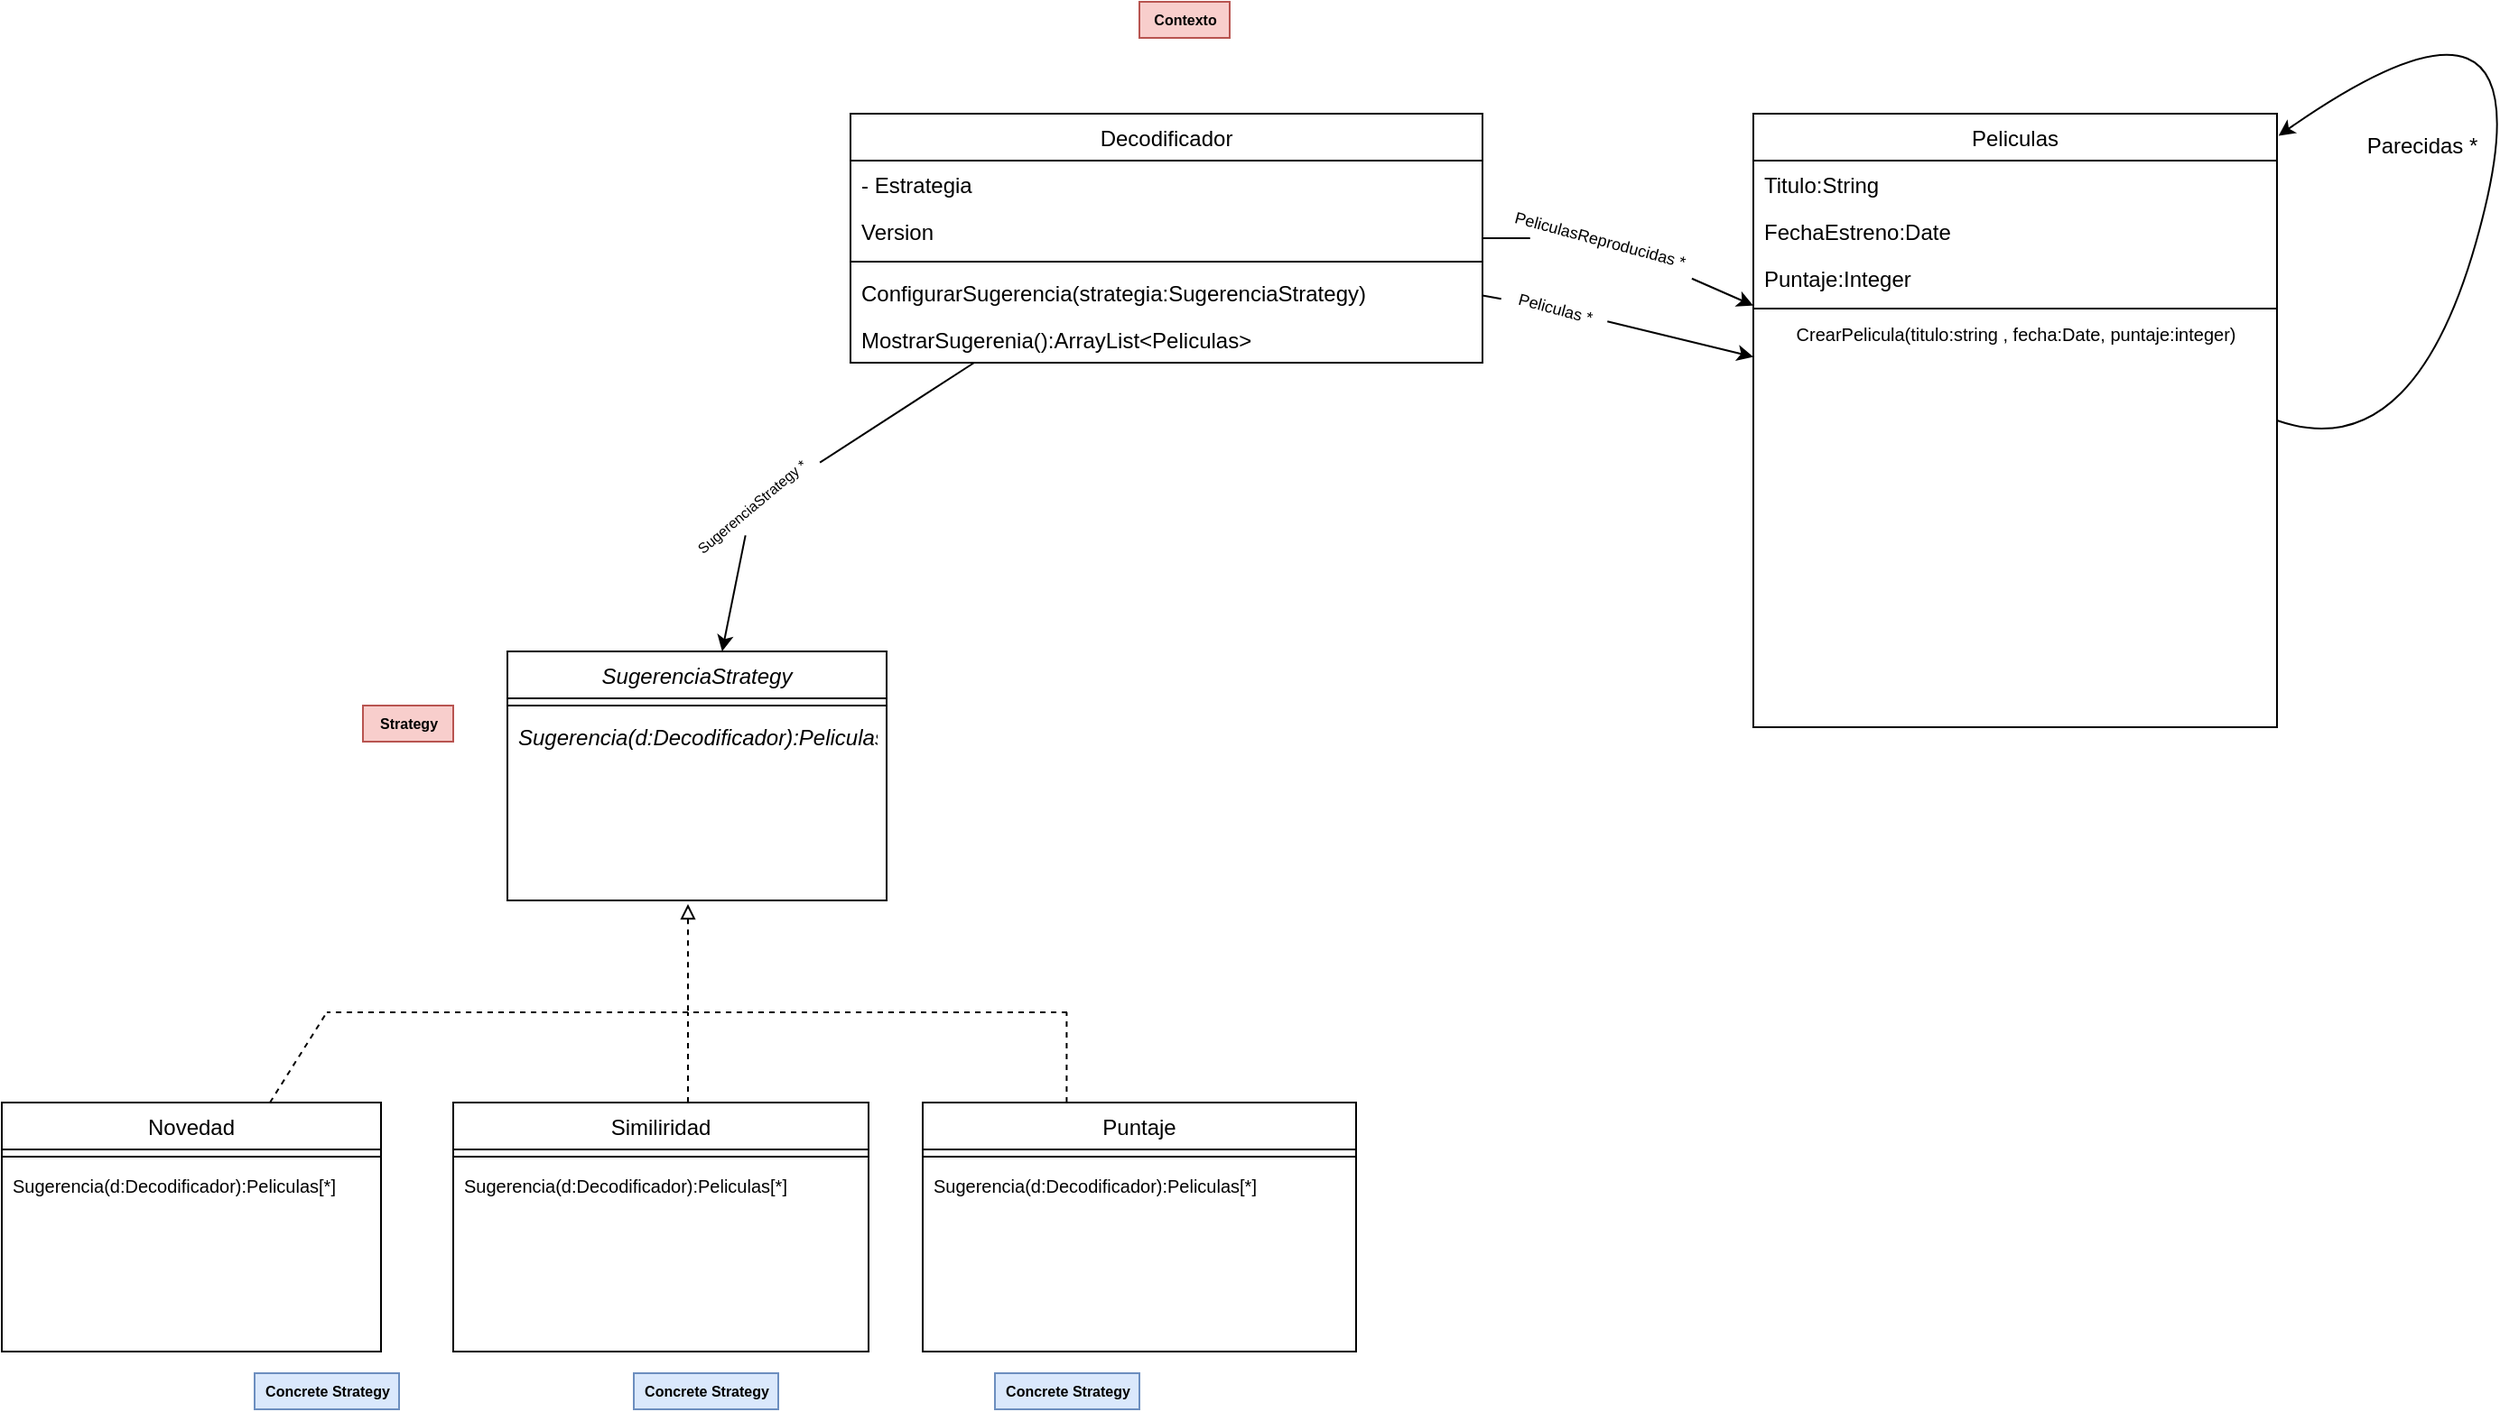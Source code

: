 <mxfile version="19.0.3" type="github">
  <diagram id="C5RBs43oDa-KdzZeNtuy" name="Page-1">
    <mxGraphModel dx="2005" dy="1816" grid="1" gridSize="10" guides="1" tooltips="1" connect="1" arrows="1" fold="1" page="1" pageScale="1" pageWidth="827" pageHeight="1169" math="0" shadow="0">
      <root>
        <mxCell id="WIyWlLk6GJQsqaUBKTNV-0" />
        <mxCell id="WIyWlLk6GJQsqaUBKTNV-1" parent="WIyWlLk6GJQsqaUBKTNV-0" />
        <mxCell id="zkfFHV4jXpPFQw0GAbJ--0" value="Decodificador" style="swimlane;fontStyle=0;align=center;verticalAlign=top;childLayout=stackLayout;horizontal=1;startSize=26;horizontalStack=0;resizeParent=1;resizeLast=0;collapsible=1;marginBottom=0;rounded=0;shadow=0;strokeWidth=1;" parent="WIyWlLk6GJQsqaUBKTNV-1" vertex="1">
          <mxGeometry x="110" y="2" width="350" height="138" as="geometry">
            <mxRectangle x="230" y="140" width="160" height="26" as="alternateBounds" />
          </mxGeometry>
        </mxCell>
        <mxCell id="zkfFHV4jXpPFQw0GAbJ--1" value="- Estrategia" style="text;align=left;verticalAlign=top;spacingLeft=4;spacingRight=4;overflow=hidden;rotatable=0;points=[[0,0.5],[1,0.5]];portConstraint=eastwest;" parent="zkfFHV4jXpPFQw0GAbJ--0" vertex="1">
          <mxGeometry y="26" width="350" height="26" as="geometry" />
        </mxCell>
        <mxCell id="_CNnJkSrtxPyMAdEsJPv-67" value="Version" style="text;align=left;verticalAlign=top;spacingLeft=4;spacingRight=4;overflow=hidden;rotatable=0;points=[[0,0.5],[1,0.5]];portConstraint=eastwest;" vertex="1" parent="zkfFHV4jXpPFQw0GAbJ--0">
          <mxGeometry y="52" width="350" height="26" as="geometry" />
        </mxCell>
        <mxCell id="zkfFHV4jXpPFQw0GAbJ--4" value="" style="line;html=1;strokeWidth=1;align=left;verticalAlign=middle;spacingTop=-1;spacingLeft=3;spacingRight=3;rotatable=0;labelPosition=right;points=[];portConstraint=eastwest;" parent="zkfFHV4jXpPFQw0GAbJ--0" vertex="1">
          <mxGeometry y="78" width="350" height="8" as="geometry" />
        </mxCell>
        <mxCell id="zkfFHV4jXpPFQw0GAbJ--5" value="ConfigurarSugerencia(strategia:SugerenciaStrategy)" style="text;align=left;verticalAlign=top;spacingLeft=4;spacingRight=4;overflow=hidden;rotatable=0;points=[[0,0.5],[1,0.5]];portConstraint=eastwest;" parent="zkfFHV4jXpPFQw0GAbJ--0" vertex="1">
          <mxGeometry y="86" width="350" height="26" as="geometry" />
        </mxCell>
        <mxCell id="_CNnJkSrtxPyMAdEsJPv-66" value="MostrarSugerenia():ArrayList&lt;Peliculas&gt;" style="text;align=left;verticalAlign=top;spacingLeft=4;spacingRight=4;overflow=hidden;rotatable=0;points=[[0,0.5],[1,0.5]];portConstraint=eastwest;" vertex="1" parent="zkfFHV4jXpPFQw0GAbJ--0">
          <mxGeometry y="112" width="350" height="26" as="geometry" />
        </mxCell>
        <mxCell id="_CNnJkSrtxPyMAdEsJPv-0" value="Peliculas" style="swimlane;fontStyle=0;align=center;verticalAlign=top;childLayout=stackLayout;horizontal=1;startSize=26;horizontalStack=0;resizeParent=1;resizeLast=0;collapsible=1;marginBottom=0;rounded=0;shadow=0;strokeWidth=1;" vertex="1" parent="WIyWlLk6GJQsqaUBKTNV-1">
          <mxGeometry x="610" y="2" width="290" height="340" as="geometry">
            <mxRectangle x="230" y="140" width="160" height="26" as="alternateBounds" />
          </mxGeometry>
        </mxCell>
        <mxCell id="_CNnJkSrtxPyMAdEsJPv-1" value="Titulo:String" style="text;align=left;verticalAlign=top;spacingLeft=4;spacingRight=4;overflow=hidden;rotatable=0;points=[[0,0.5],[1,0.5]];portConstraint=eastwest;" vertex="1" parent="_CNnJkSrtxPyMAdEsJPv-0">
          <mxGeometry y="26" width="290" height="26" as="geometry" />
        </mxCell>
        <mxCell id="_CNnJkSrtxPyMAdEsJPv-60" value="FechaEstreno:Date" style="text;align=left;verticalAlign=top;spacingLeft=4;spacingRight=4;overflow=hidden;rotatable=0;points=[[0,0.5],[1,0.5]];portConstraint=eastwest;" vertex="1" parent="_CNnJkSrtxPyMAdEsJPv-0">
          <mxGeometry y="52" width="290" height="26" as="geometry" />
        </mxCell>
        <mxCell id="_CNnJkSrtxPyMAdEsJPv-61" value="Puntaje:Integer" style="text;align=left;verticalAlign=top;spacingLeft=4;spacingRight=4;overflow=hidden;rotatable=0;points=[[0,0.5],[1,0.5]];portConstraint=eastwest;" vertex="1" parent="_CNnJkSrtxPyMAdEsJPv-0">
          <mxGeometry y="78" width="290" height="26" as="geometry" />
        </mxCell>
        <mxCell id="_CNnJkSrtxPyMAdEsJPv-4" value="" style="line;html=1;strokeWidth=1;align=left;verticalAlign=middle;spacingTop=-1;spacingLeft=3;spacingRight=3;rotatable=0;labelPosition=right;points=[];portConstraint=eastwest;" vertex="1" parent="_CNnJkSrtxPyMAdEsJPv-0">
          <mxGeometry y="104" width="290" height="8" as="geometry" />
        </mxCell>
        <mxCell id="_CNnJkSrtxPyMAdEsJPv-73" value="CrearPelicula(titulo:string , fecha:Date, puntaje:integer)" style="text;html=1;align=center;verticalAlign=middle;resizable=0;points=[];autosize=1;strokeColor=none;fillColor=none;fontSize=10;" vertex="1" parent="_CNnJkSrtxPyMAdEsJPv-0">
          <mxGeometry y="112" width="290" height="20" as="geometry" />
        </mxCell>
        <mxCell id="_CNnJkSrtxPyMAdEsJPv-6" value="SugerenciaStrategy" style="swimlane;fontStyle=2;align=center;verticalAlign=top;childLayout=stackLayout;horizontal=1;startSize=26;horizontalStack=0;resizeParent=1;resizeLast=0;collapsible=1;marginBottom=0;rounded=0;shadow=0;strokeWidth=1;" vertex="1" parent="WIyWlLk6GJQsqaUBKTNV-1">
          <mxGeometry x="-80" y="300" width="210" height="138" as="geometry">
            <mxRectangle x="230" y="140" width="160" height="26" as="alternateBounds" />
          </mxGeometry>
        </mxCell>
        <mxCell id="_CNnJkSrtxPyMAdEsJPv-10" value="" style="line;html=1;strokeWidth=1;align=left;verticalAlign=middle;spacingTop=-1;spacingLeft=3;spacingRight=3;rotatable=0;labelPosition=right;points=[];portConstraint=eastwest;" vertex="1" parent="_CNnJkSrtxPyMAdEsJPv-6">
          <mxGeometry y="26" width="210" height="8" as="geometry" />
        </mxCell>
        <mxCell id="_CNnJkSrtxPyMAdEsJPv-11" value="Sugerencia(d:Decodificador):Peliculas[*]" style="text;align=left;verticalAlign=top;spacingLeft=4;spacingRight=4;overflow=hidden;rotatable=0;points=[[0,0.5],[1,0.5]];portConstraint=eastwest;fontStyle=2" vertex="1" parent="_CNnJkSrtxPyMAdEsJPv-6">
          <mxGeometry y="34" width="210" height="26" as="geometry" />
        </mxCell>
        <mxCell id="_CNnJkSrtxPyMAdEsJPv-12" value="Novedad" style="swimlane;fontStyle=0;align=center;verticalAlign=middle;childLayout=stackLayout;horizontal=1;startSize=26;horizontalStack=0;resizeParent=1;resizeLast=0;collapsible=1;marginBottom=0;rounded=0;shadow=0;strokeWidth=1;" vertex="1" parent="WIyWlLk6GJQsqaUBKTNV-1">
          <mxGeometry x="-360" y="550" width="210" height="138" as="geometry">
            <mxRectangle x="230" y="140" width="160" height="26" as="alternateBounds" />
          </mxGeometry>
        </mxCell>
        <mxCell id="_CNnJkSrtxPyMAdEsJPv-16" value="" style="line;html=1;strokeWidth=1;align=left;verticalAlign=middle;spacingTop=-1;spacingLeft=3;spacingRight=3;rotatable=0;labelPosition=right;points=[];portConstraint=eastwest;" vertex="1" parent="_CNnJkSrtxPyMAdEsJPv-12">
          <mxGeometry y="26" width="210" height="8" as="geometry" />
        </mxCell>
        <mxCell id="_CNnJkSrtxPyMAdEsJPv-68" value="Sugerencia(d:Decodificador):Peliculas[*]" style="text;align=left;verticalAlign=top;spacingLeft=4;spacingRight=4;overflow=hidden;rotatable=0;points=[[0,0.5],[1,0.5]];portConstraint=eastwest;fontStyle=0;fontSize=10;" vertex="1" parent="_CNnJkSrtxPyMAdEsJPv-12">
          <mxGeometry y="34" width="210" height="36" as="geometry" />
        </mxCell>
        <mxCell id="_CNnJkSrtxPyMAdEsJPv-31" value="Similiridad" style="swimlane;fontStyle=0;align=center;verticalAlign=middle;childLayout=stackLayout;horizontal=1;startSize=26;horizontalStack=0;resizeParent=1;resizeLast=0;collapsible=1;marginBottom=0;rounded=0;shadow=0;strokeWidth=1;" vertex="1" parent="WIyWlLk6GJQsqaUBKTNV-1">
          <mxGeometry x="-110" y="550" width="230" height="138" as="geometry">
            <mxRectangle x="230" y="140" width="160" height="26" as="alternateBounds" />
          </mxGeometry>
        </mxCell>
        <mxCell id="_CNnJkSrtxPyMAdEsJPv-33" value="" style="line;html=1;strokeWidth=1;align=left;verticalAlign=middle;spacingTop=-1;spacingLeft=3;spacingRight=3;rotatable=0;labelPosition=right;points=[];portConstraint=eastwest;" vertex="1" parent="_CNnJkSrtxPyMAdEsJPv-31">
          <mxGeometry y="26" width="230" height="8" as="geometry" />
        </mxCell>
        <mxCell id="_CNnJkSrtxPyMAdEsJPv-71" value="Sugerencia(d:Decodificador):Peliculas[*]" style="text;align=left;verticalAlign=top;spacingLeft=4;spacingRight=4;overflow=hidden;rotatable=0;points=[[0,0.5],[1,0.5]];portConstraint=eastwest;fontStyle=0;fontSize=10;" vertex="1" parent="_CNnJkSrtxPyMAdEsJPv-31">
          <mxGeometry y="34" width="230" height="36" as="geometry" />
        </mxCell>
        <mxCell id="_CNnJkSrtxPyMAdEsJPv-35" value="Puntaje" style="swimlane;fontStyle=0;align=center;verticalAlign=middle;childLayout=stackLayout;horizontal=1;startSize=26;horizontalStack=0;resizeParent=1;resizeLast=0;collapsible=1;marginBottom=0;rounded=0;shadow=0;strokeWidth=1;" vertex="1" parent="WIyWlLk6GJQsqaUBKTNV-1">
          <mxGeometry x="150" y="550" width="240" height="138" as="geometry">
            <mxRectangle x="230" y="140" width="160" height="26" as="alternateBounds" />
          </mxGeometry>
        </mxCell>
        <mxCell id="_CNnJkSrtxPyMAdEsJPv-37" value="" style="line;html=1;strokeWidth=1;align=left;verticalAlign=middle;spacingTop=-1;spacingLeft=3;spacingRight=3;rotatable=0;labelPosition=right;points=[];portConstraint=eastwest;" vertex="1" parent="_CNnJkSrtxPyMAdEsJPv-35">
          <mxGeometry y="26" width="240" height="8" as="geometry" />
        </mxCell>
        <mxCell id="_CNnJkSrtxPyMAdEsJPv-72" value="Sugerencia(d:Decodificador):Peliculas[*]" style="text;align=left;verticalAlign=top;spacingLeft=4;spacingRight=4;overflow=hidden;rotatable=0;points=[[0,0.5],[1,0.5]];portConstraint=eastwest;fontStyle=0;fontSize=10;" vertex="1" parent="_CNnJkSrtxPyMAdEsJPv-35">
          <mxGeometry y="34" width="240" height="36" as="geometry" />
        </mxCell>
        <mxCell id="_CNnJkSrtxPyMAdEsJPv-39" value="" style="endArrow=none;html=1;rounded=0;dashed=1;" edge="1" parent="WIyWlLk6GJQsqaUBKTNV-1" source="_CNnJkSrtxPyMAdEsJPv-12">
          <mxGeometry width="50" height="50" relative="1" as="geometry">
            <mxPoint x="-210" y="528" as="sourcePoint" />
            <mxPoint x="-180" y="500" as="targetPoint" />
          </mxGeometry>
        </mxCell>
        <mxCell id="_CNnJkSrtxPyMAdEsJPv-40" value="" style="endArrow=none;html=1;rounded=0;dashed=1;" edge="1" parent="WIyWlLk6GJQsqaUBKTNV-1">
          <mxGeometry width="50" height="50" relative="1" as="geometry">
            <mxPoint x="20" y="550" as="sourcePoint" />
            <mxPoint x="20" y="500" as="targetPoint" />
          </mxGeometry>
        </mxCell>
        <mxCell id="_CNnJkSrtxPyMAdEsJPv-41" value="" style="endArrow=none;html=1;rounded=0;dashed=1;" edge="1" parent="WIyWlLk6GJQsqaUBKTNV-1">
          <mxGeometry width="50" height="50" relative="1" as="geometry">
            <mxPoint x="229.71" y="550" as="sourcePoint" />
            <mxPoint x="229.71" y="500" as="targetPoint" />
          </mxGeometry>
        </mxCell>
        <mxCell id="_CNnJkSrtxPyMAdEsJPv-42" value="" style="endArrow=none;html=1;rounded=0;dashed=1;" edge="1" parent="WIyWlLk6GJQsqaUBKTNV-1">
          <mxGeometry width="50" height="50" relative="1" as="geometry">
            <mxPoint x="230" y="500" as="sourcePoint" />
            <mxPoint x="-180" y="500" as="targetPoint" />
          </mxGeometry>
        </mxCell>
        <mxCell id="_CNnJkSrtxPyMAdEsJPv-43" value="" style="endArrow=none;html=1;rounded=0;startArrow=block;startFill=0;dashed=1;" edge="1" parent="WIyWlLk6GJQsqaUBKTNV-1">
          <mxGeometry width="50" height="50" relative="1" as="geometry">
            <mxPoint x="20" y="440" as="sourcePoint" />
            <mxPoint x="20" y="500" as="targetPoint" />
          </mxGeometry>
        </mxCell>
        <mxCell id="_CNnJkSrtxPyMAdEsJPv-44" value="" style="endArrow=none;html=1;rounded=0;startArrow=none;startFill=1;" edge="1" parent="WIyWlLk6GJQsqaUBKTNV-1" source="_CNnJkSrtxPyMAdEsJPv-50" target="zkfFHV4jXpPFQw0GAbJ--0">
          <mxGeometry width="50" height="50" relative="1" as="geometry">
            <mxPoint x="110" y="380" as="sourcePoint" />
            <mxPoint x="220" y="380" as="targetPoint" />
          </mxGeometry>
        </mxCell>
        <mxCell id="_CNnJkSrtxPyMAdEsJPv-45" value="" style="endArrow=none;html=1;rounded=0;startArrow=none;startFill=1;" edge="1" parent="WIyWlLk6GJQsqaUBKTNV-1" source="_CNnJkSrtxPyMAdEsJPv-52" target="zkfFHV4jXpPFQw0GAbJ--0">
          <mxGeometry width="50" height="50" relative="1" as="geometry">
            <mxPoint x="125.357" y="310" as="sourcePoint" />
            <mxPoint x="230" y="230.091" as="targetPoint" />
          </mxGeometry>
        </mxCell>
        <mxCell id="_CNnJkSrtxPyMAdEsJPv-46" value="" style="curved=1;endArrow=classic;html=1;rounded=0;exitX=1;exitY=0.5;exitDx=0;exitDy=0;entryX=1.003;entryY=0.036;entryDx=0;entryDy=0;entryPerimeter=0;" edge="1" parent="WIyWlLk6GJQsqaUBKTNV-1" source="_CNnJkSrtxPyMAdEsJPv-0" target="_CNnJkSrtxPyMAdEsJPv-0">
          <mxGeometry width="50" height="50" relative="1" as="geometry">
            <mxPoint x="420" y="300" as="sourcePoint" />
            <mxPoint x="790" y="180" as="targetPoint" />
            <Array as="points">
              <mxPoint x="980" y="200" />
              <mxPoint x="1050" y="-90" />
            </Array>
          </mxGeometry>
        </mxCell>
        <mxCell id="_CNnJkSrtxPyMAdEsJPv-47" value="Parecidas *" style="text;html=1;align=center;verticalAlign=middle;resizable=0;points=[];autosize=1;strokeColor=none;fillColor=none;" vertex="1" parent="WIyWlLk6GJQsqaUBKTNV-1">
          <mxGeometry x="940" y="10" width="80" height="20" as="geometry" />
        </mxCell>
        <mxCell id="_CNnJkSrtxPyMAdEsJPv-51" value="" style="endArrow=none;html=1;rounded=0;startArrow=none;startFill=1;" edge="1" parent="WIyWlLk6GJQsqaUBKTNV-1" source="_CNnJkSrtxPyMAdEsJPv-53" target="zkfFHV4jXpPFQw0GAbJ--0">
          <mxGeometry width="50" height="50" relative="1" as="geometry">
            <mxPoint x="560" y="188.477" as="sourcePoint" />
            <mxPoint x="380" y="139.997" as="targetPoint" />
          </mxGeometry>
        </mxCell>
        <mxCell id="_CNnJkSrtxPyMAdEsJPv-54" value="Contexto" style="text;html=1;align=center;verticalAlign=middle;resizable=0;points=[];autosize=1;strokeColor=#b85450;fillColor=#f8cecc;fontSize=8;fontStyle=1" vertex="1" parent="WIyWlLk6GJQsqaUBKTNV-1">
          <mxGeometry x="270" y="-60" width="50" height="20" as="geometry" />
        </mxCell>
        <mxCell id="_CNnJkSrtxPyMAdEsJPv-55" value="Strategy" style="text;html=1;align=center;verticalAlign=middle;resizable=0;points=[];autosize=1;strokeColor=#b85450;fillColor=#f8cecc;fontSize=8;fontStyle=1" vertex="1" parent="WIyWlLk6GJQsqaUBKTNV-1">
          <mxGeometry x="-160" y="330" width="50" height="20" as="geometry" />
        </mxCell>
        <mxCell id="_CNnJkSrtxPyMAdEsJPv-56" value="Concrete Strategy" style="text;html=1;align=center;verticalAlign=middle;resizable=0;points=[];autosize=1;strokeColor=#6c8ebf;fillColor=#dae8fc;fontSize=8;fontStyle=1" vertex="1" parent="WIyWlLk6GJQsqaUBKTNV-1">
          <mxGeometry x="190" y="700" width="80" height="20" as="geometry" />
        </mxCell>
        <mxCell id="_CNnJkSrtxPyMAdEsJPv-58" value="Concrete Strategy" style="text;html=1;align=center;verticalAlign=middle;resizable=0;points=[];autosize=1;strokeColor=#6c8ebf;fillColor=#dae8fc;fontSize=8;fontStyle=1" vertex="1" parent="WIyWlLk6GJQsqaUBKTNV-1">
          <mxGeometry x="-10" y="700" width="80" height="20" as="geometry" />
        </mxCell>
        <mxCell id="_CNnJkSrtxPyMAdEsJPv-59" value="Concrete Strategy" style="text;html=1;align=center;verticalAlign=middle;resizable=0;points=[];autosize=1;strokeColor=#6c8ebf;fillColor=#dae8fc;fontSize=8;fontStyle=1" vertex="1" parent="WIyWlLk6GJQsqaUBKTNV-1">
          <mxGeometry x="-220" y="700" width="80" height="20" as="geometry" />
        </mxCell>
        <mxCell id="_CNnJkSrtxPyMAdEsJPv-50" value="SugerenciaStrategy *" style="text;html=1;align=center;verticalAlign=middle;resizable=0;points=[];autosize=1;strokeColor=none;fillColor=none;rotation=-40;fontSize=8;" vertex="1" parent="WIyWlLk6GJQsqaUBKTNV-1">
          <mxGeometry x="10" y="210" width="90" height="20" as="geometry" />
        </mxCell>
        <mxCell id="_CNnJkSrtxPyMAdEsJPv-62" value="" style="endArrow=none;html=1;rounded=0;startArrow=classic;startFill=1;" edge="1" parent="WIyWlLk6GJQsqaUBKTNV-1" source="_CNnJkSrtxPyMAdEsJPv-6" target="_CNnJkSrtxPyMAdEsJPv-50">
          <mxGeometry width="50" height="50" relative="1" as="geometry">
            <mxPoint x="120.742" y="300" as="sourcePoint" />
            <mxPoint x="219.258" y="229" as="targetPoint" />
          </mxGeometry>
        </mxCell>
        <mxCell id="_CNnJkSrtxPyMAdEsJPv-52" value="&lt;font style=&quot;font-size: 9px;&quot;&gt;PeliculasReproducidas *&lt;/font&gt;" style="text;html=1;align=center;verticalAlign=middle;resizable=0;points=[];autosize=1;strokeColor=none;fillColor=none;rotation=15;" vertex="1" parent="WIyWlLk6GJQsqaUBKTNV-1">
          <mxGeometry x="470" y="61" width="110" height="20" as="geometry" />
        </mxCell>
        <mxCell id="_CNnJkSrtxPyMAdEsJPv-63" value="" style="endArrow=none;html=1;rounded=0;startArrow=classic;startFill=1;" edge="1" parent="WIyWlLk6GJQsqaUBKTNV-1" source="_CNnJkSrtxPyMAdEsJPv-0" target="_CNnJkSrtxPyMAdEsJPv-52">
          <mxGeometry width="50" height="50" relative="1" as="geometry">
            <mxPoint x="610" y="144.345" as="sourcePoint" />
            <mxPoint x="420" y="98.655" as="targetPoint" />
          </mxGeometry>
        </mxCell>
        <mxCell id="_CNnJkSrtxPyMAdEsJPv-53" value="Peliculas *" style="text;html=1;align=center;verticalAlign=middle;resizable=0;points=[];autosize=1;strokeColor=none;fillColor=none;fontSize=9;rotation=15;" vertex="1" parent="WIyWlLk6GJQsqaUBKTNV-1">
          <mxGeometry x="470" y="100" width="60" height="20" as="geometry" />
        </mxCell>
        <mxCell id="_CNnJkSrtxPyMAdEsJPv-64" value="" style="endArrow=none;html=1;rounded=0;startArrow=classic;startFill=1;" edge="1" parent="WIyWlLk6GJQsqaUBKTNV-1" source="_CNnJkSrtxPyMAdEsJPv-0" target="_CNnJkSrtxPyMAdEsJPv-53">
          <mxGeometry width="50" height="50" relative="1" as="geometry">
            <mxPoint x="560" y="188.477" as="sourcePoint" />
            <mxPoint x="420" y="123.98" as="targetPoint" />
          </mxGeometry>
        </mxCell>
      </root>
    </mxGraphModel>
  </diagram>
</mxfile>
